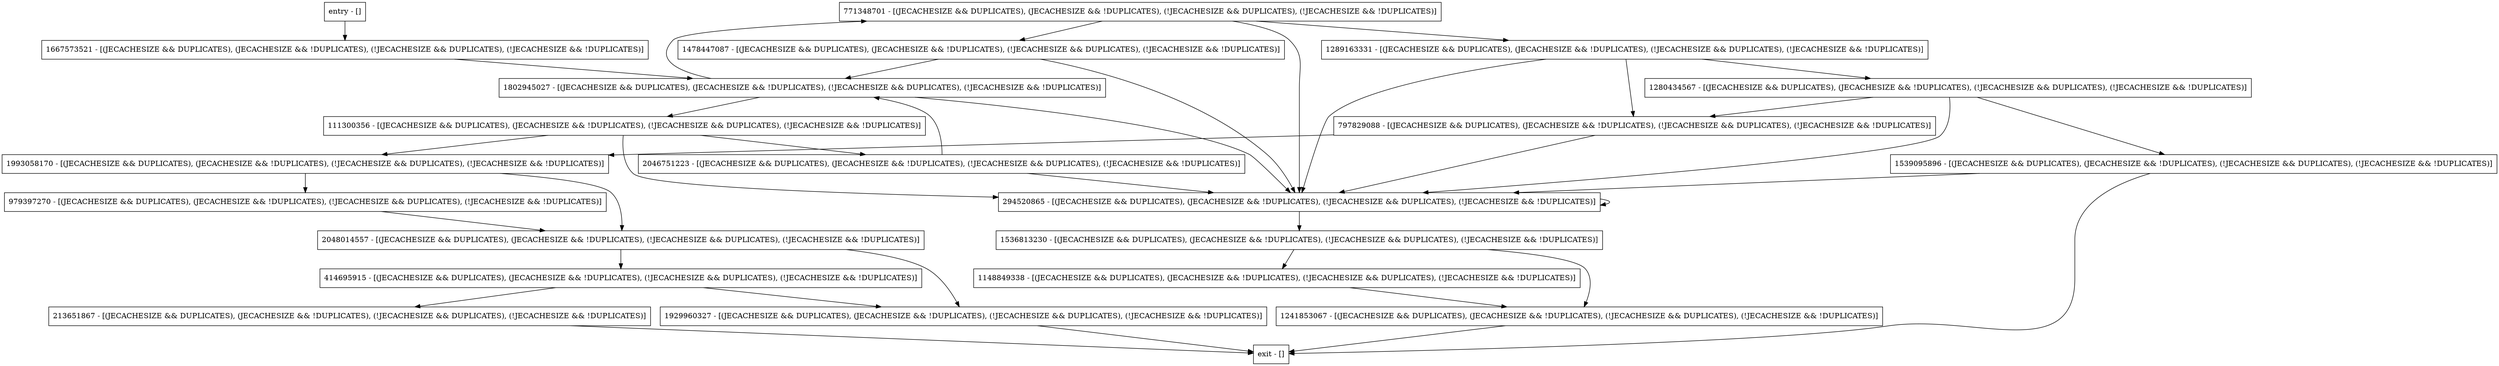 digraph findBinForInsert {
node [shape=record];
1993058170 [label="1993058170 - [(JECACHESIZE && DUPLICATES), (JECACHESIZE && !DUPLICATES), (!JECACHESIZE && DUPLICATES), (!JECACHESIZE && !DUPLICATES)]"];
1536813230 [label="1536813230 - [(JECACHESIZE && DUPLICATES), (JECACHESIZE && !DUPLICATES), (!JECACHESIZE && DUPLICATES), (!JECACHESIZE && !DUPLICATES)]"];
414695915 [label="414695915 - [(JECACHESIZE && DUPLICATES), (JECACHESIZE && !DUPLICATES), (!JECACHESIZE && DUPLICATES), (!JECACHESIZE && !DUPLICATES)]"];
1280434567 [label="1280434567 - [(JECACHESIZE && DUPLICATES), (JECACHESIZE && !DUPLICATES), (!JECACHESIZE && DUPLICATES), (!JECACHESIZE && !DUPLICATES)]"];
213651867 [label="213651867 - [(JECACHESIZE && DUPLICATES), (JECACHESIZE && !DUPLICATES), (!JECACHESIZE && DUPLICATES), (!JECACHESIZE && !DUPLICATES)]"];
1929960327 [label="1929960327 - [(JECACHESIZE && DUPLICATES), (JECACHESIZE && !DUPLICATES), (!JECACHESIZE && DUPLICATES), (!JECACHESIZE && !DUPLICATES)]"];
1667573521 [label="1667573521 - [(JECACHESIZE && DUPLICATES), (JECACHESIZE && !DUPLICATES), (!JECACHESIZE && DUPLICATES), (!JECACHESIZE && !DUPLICATES)]"];
1539095896 [label="1539095896 - [(JECACHESIZE && DUPLICATES), (JECACHESIZE && !DUPLICATES), (!JECACHESIZE && DUPLICATES), (!JECACHESIZE && !DUPLICATES)]"];
entry [label="entry - []"];
exit [label="exit - []"];
979397270 [label="979397270 - [(JECACHESIZE && DUPLICATES), (JECACHESIZE && !DUPLICATES), (!JECACHESIZE && DUPLICATES), (!JECACHESIZE && !DUPLICATES)]"];
1802945027 [label="1802945027 - [(JECACHESIZE && DUPLICATES), (JECACHESIZE && !DUPLICATES), (!JECACHESIZE && DUPLICATES), (!JECACHESIZE && !DUPLICATES)]"];
111300356 [label="111300356 - [(JECACHESIZE && DUPLICATES), (JECACHESIZE && !DUPLICATES), (!JECACHESIZE && DUPLICATES), (!JECACHESIZE && !DUPLICATES)]"];
1241853067 [label="1241853067 - [(JECACHESIZE && DUPLICATES), (JECACHESIZE && !DUPLICATES), (!JECACHESIZE && DUPLICATES), (!JECACHESIZE && !DUPLICATES)]"];
771348701 [label="771348701 - [(JECACHESIZE && DUPLICATES), (JECACHESIZE && !DUPLICATES), (!JECACHESIZE && DUPLICATES), (!JECACHESIZE && !DUPLICATES)]"];
2046751223 [label="2046751223 - [(JECACHESIZE && DUPLICATES), (JECACHESIZE && !DUPLICATES), (!JECACHESIZE && DUPLICATES), (!JECACHESIZE && !DUPLICATES)]"];
1148849338 [label="1148849338 - [(JECACHESIZE && DUPLICATES), (JECACHESIZE && !DUPLICATES), (!JECACHESIZE && DUPLICATES), (!JECACHESIZE && !DUPLICATES)]"];
1478447087 [label="1478447087 - [(JECACHESIZE && DUPLICATES), (JECACHESIZE && !DUPLICATES), (!JECACHESIZE && DUPLICATES), (!JECACHESIZE && !DUPLICATES)]"];
1289163331 [label="1289163331 - [(JECACHESIZE && DUPLICATES), (JECACHESIZE && !DUPLICATES), (!JECACHESIZE && DUPLICATES), (!JECACHESIZE && !DUPLICATES)]"];
2048014557 [label="2048014557 - [(JECACHESIZE && DUPLICATES), (JECACHESIZE && !DUPLICATES), (!JECACHESIZE && DUPLICATES), (!JECACHESIZE && !DUPLICATES)]"];
294520865 [label="294520865 - [(JECACHESIZE && DUPLICATES), (JECACHESIZE && !DUPLICATES), (!JECACHESIZE && DUPLICATES), (!JECACHESIZE && !DUPLICATES)]"];
797829088 [label="797829088 - [(JECACHESIZE && DUPLICATES), (JECACHESIZE && !DUPLICATES), (!JECACHESIZE && DUPLICATES), (!JECACHESIZE && !DUPLICATES)]"];
entry;
exit;
1993058170 -> 979397270;
1993058170 -> 2048014557;
1536813230 -> 1241853067;
1536813230 -> 1148849338;
414695915 -> 213651867;
414695915 -> 1929960327;
1280434567 -> 294520865;
1280434567 -> 1539095896;
1280434567 -> 797829088;
213651867 -> exit;
1929960327 -> exit;
1667573521 -> 1802945027;
1539095896 -> exit;
1539095896 -> 294520865;
entry -> 1667573521;
979397270 -> 2048014557;
1802945027 -> 111300356;
1802945027 -> 771348701;
1802945027 -> 294520865;
111300356 -> 1993058170;
111300356 -> 2046751223;
111300356 -> 294520865;
1241853067 -> exit;
771348701 -> 1478447087;
771348701 -> 1289163331;
771348701 -> 294520865;
2046751223 -> 1802945027;
2046751223 -> 294520865;
1148849338 -> 1241853067;
1478447087 -> 1802945027;
1478447087 -> 294520865;
1289163331 -> 1280434567;
1289163331 -> 294520865;
1289163331 -> 797829088;
2048014557 -> 414695915;
2048014557 -> 1929960327;
294520865 -> 1536813230;
294520865 -> 294520865;
797829088 -> 1993058170;
797829088 -> 294520865;
}
